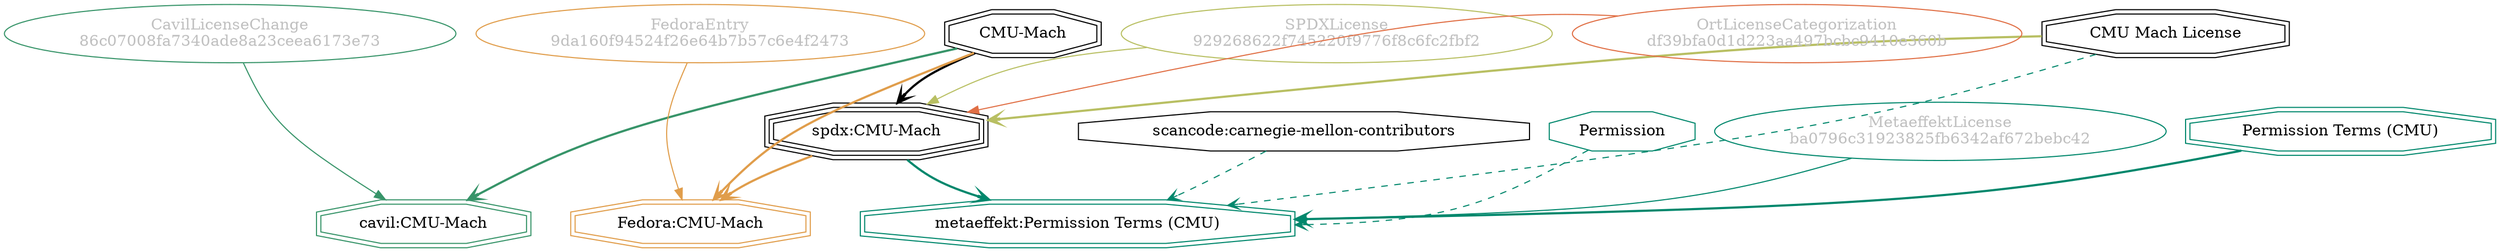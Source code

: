 strict digraph {
    node [shape=box];
    graph [splines=curved];
    1285 [label="SPDXLicense\n929268622f745220f9776f8c6fc2fbf2"
         ,fontcolor=gray
         ,color="#b8bf62"
         ,fillcolor="beige;1"
         ,shape=ellipse];
    1286 [label="spdx:CMU-Mach"
         ,shape=tripleoctagon];
    1287 [label="CMU-Mach"
         ,shape=doubleoctagon];
    1288 [label="CMU Mach License"
         ,shape=doubleoctagon];
    6239 [label="FedoraEntry\n9da160f94524f26e64b7b57c6e4f2473"
         ,fontcolor=gray
         ,color="#e09d4b"
         ,fillcolor="beige;1"
         ,shape=ellipse];
    6240 [label="Fedora:CMU-Mach"
         ,color="#e09d4b"
         ,shape=doubleoctagon];
    13185 [label="scancode:carnegie-mellon-contributors"
          ,shape=octagon];
    28632 [label="OrtLicenseCategorization\ndf39bfa0d1d223aa497bcbc9410e360b"
          ,fontcolor=gray
          ,color="#e06f45"
          ,fillcolor="beige;1"
          ,shape=ellipse];
    36684 [label="CavilLicenseChange\n86c07008fa7340ade8a23ceea6173e73"
          ,fontcolor=gray
          ,color="#379469"
          ,fillcolor="beige;1"
          ,shape=ellipse];
    36685 [label="cavil:CMU-Mach"
          ,color="#379469"
          ,shape=doubleoctagon];
    43464 [label=Permission
          ,color="#00876c"
          ,shape=octagon];
    47505 [label="MetaeffektLicense\nba0796c31923825fb6342af672bebc42"
          ,fontcolor=gray
          ,color="#00876c"
          ,fillcolor="beige;1"
          ,shape=ellipse];
    47506 [label="metaeffekt:Permission Terms (CMU)"
          ,color="#00876c"
          ,shape=doubleoctagon];
    47507 [label="Permission Terms (CMU)"
          ,color="#00876c"
          ,shape=doubleoctagon];
    1285 -> 1286 [weight=0.5
                 ,color="#b8bf62"];
    1286 -> 6240 [style=bold
                 ,arrowhead=vee
                 ,weight=0.7
                 ,color="#e09d4b"];
    1286 -> 47506 [style=bold
                  ,arrowhead=vee
                  ,weight=0.7
                  ,color="#00876c"];
    1287 -> 1286 [style=bold
                 ,arrowhead=vee
                 ,weight=0.7];
    1287 -> 6240 [style=bold
                 ,arrowhead=vee
                 ,weight=0.7
                 ,color="#e09d4b"];
    1287 -> 36685 [style=bold
                  ,arrowhead=vee
                  ,weight=0.7
                  ,color="#379469"];
    1287 -> 36685 [style=bold
                  ,arrowhead=vee
                  ,weight=0.7
                  ,color="#379469"];
    1288 -> 1286 [style=bold
                 ,arrowhead=vee
                 ,weight=0.7
                 ,color="#b8bf62"];
    1288 -> 47506 [style=dashed
                  ,arrowhead=vee
                  ,weight=0.5
                  ,color="#00876c"];
    6239 -> 6240 [weight=0.5
                 ,color="#e09d4b"];
    13185 -> 47506 [style=dashed
                   ,arrowhead=vee
                   ,weight=0.5
                   ,color="#00876c"];
    28632 -> 1286 [weight=0.5
                  ,color="#e06f45"];
    36684 -> 36685 [weight=0.5
                   ,color="#379469"];
    43464 -> 47506 [style=dashed
                   ,arrowhead=vee
                   ,weight=0.5
                   ,color="#00876c"];
    47505 -> 47506 [weight=0.5
                   ,color="#00876c"];
    47507 -> 47506 [style=bold
                   ,arrowhead=vee
                   ,weight=0.7
                   ,color="#00876c"];
    47507 -> 47506 [style=bold
                   ,arrowhead=vee
                   ,weight=0.7
                   ,color="#00876c"];
}
